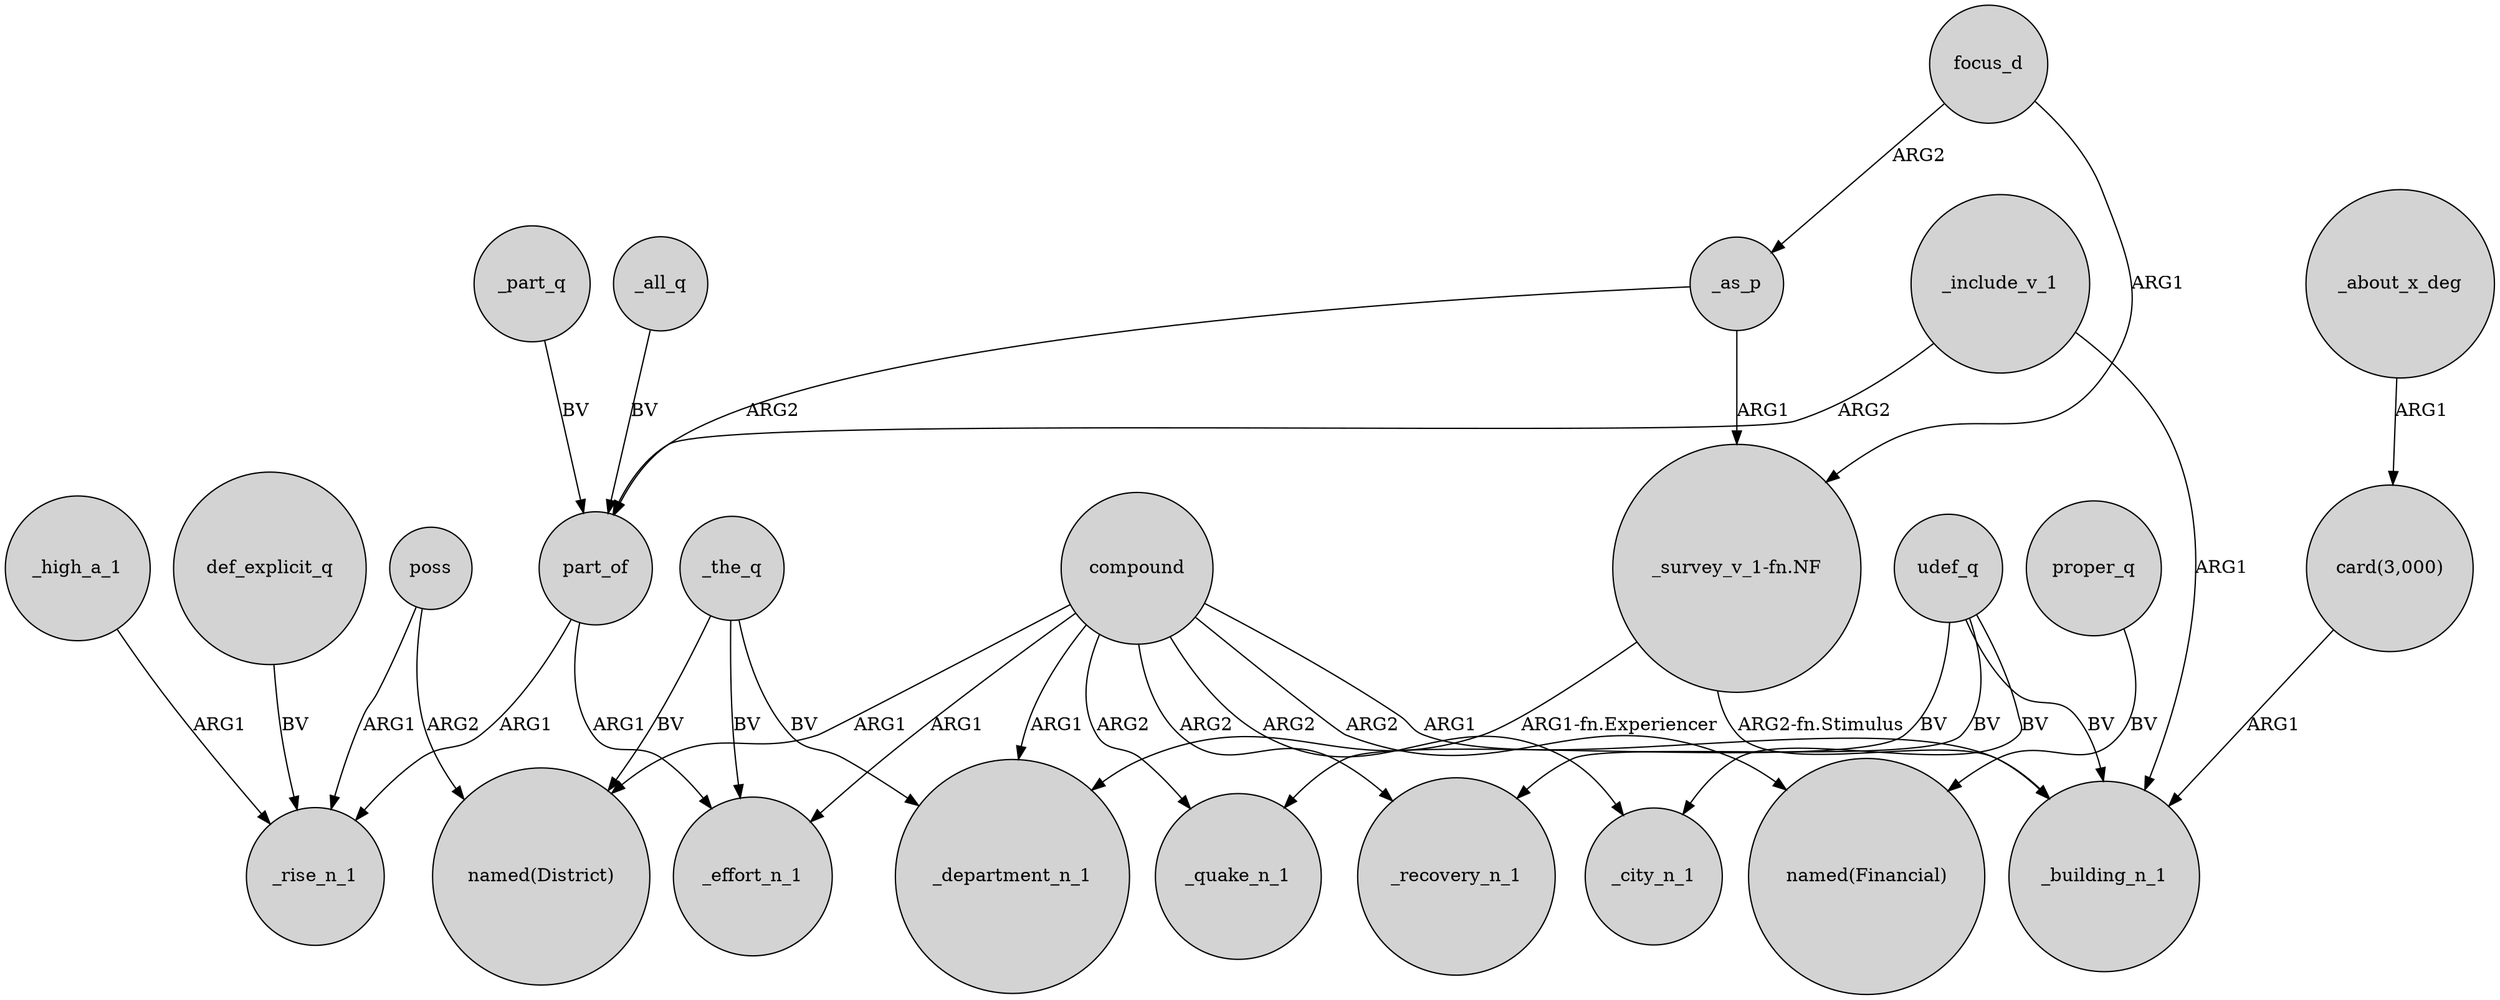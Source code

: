 digraph {
	node [shape=circle style=filled]
	_the_q -> "named(District)" [label=BV]
	poss -> _rise_n_1 [label=ARG1]
	_include_v_1 -> _building_n_1 [label=ARG1]
	part_of -> _effort_n_1 [label=ARG1]
	_all_q -> part_of [label=BV]
	udef_q -> _building_n_1 [label=BV]
	_as_p -> "_survey_v_1-fn.NF" [label=ARG1]
	poss -> "named(District)" [label=ARG2]
	_as_p -> part_of [label=ARG2]
	_the_q -> _effort_n_1 [label=BV]
	compound -> "named(Financial)" [label=ARG2]
	_include_v_1 -> part_of [label=ARG2]
	focus_d -> _as_p [label=ARG2]
	compound -> _department_n_1 [label=ARG1]
	compound -> _city_n_1 [label=ARG2]
	compound -> _recovery_n_1 [label=ARG2]
	compound -> _building_n_1 [label=ARG1]
	compound -> "named(District)" [label=ARG1]
	_the_q -> _department_n_1 [label=BV]
	_part_q -> part_of [label=BV]
	_about_x_deg -> "card(3,000)" [label=ARG1]
	part_of -> _rise_n_1 [label=ARG1]
	udef_q -> _city_n_1 [label=BV]
	proper_q -> "named(Financial)" [label=BV]
	compound -> _effort_n_1 [label=ARG1]
	"card(3,000)" -> _building_n_1 [label=ARG1]
	_high_a_1 -> _rise_n_1 [label=ARG1]
	def_explicit_q -> _rise_n_1 [label=BV]
	focus_d -> "_survey_v_1-fn.NF" [label=ARG1]
	"_survey_v_1-fn.NF" -> _building_n_1 [label="ARG2-fn.Stimulus"]
	"_survey_v_1-fn.NF" -> _department_n_1 [label="ARG1-fn.Experiencer"]
	udef_q -> _recovery_n_1 [label=BV]
	udef_q -> _quake_n_1 [label=BV]
	compound -> _quake_n_1 [label=ARG2]
}
